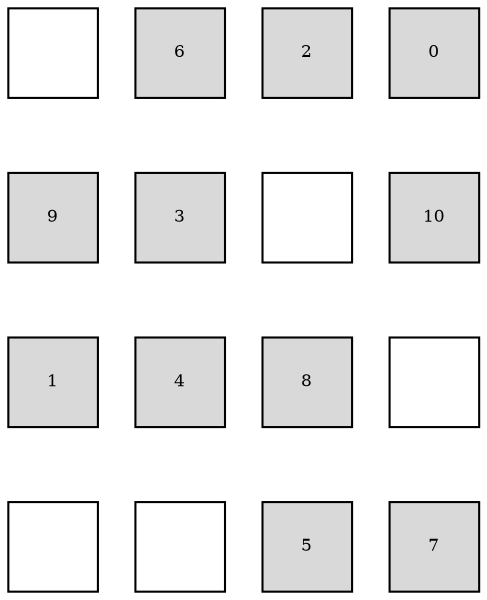 digraph layout{
 rankdir=TB;
 splines=ortho;
 node [style=filled shape=square fixedsize=true width=0.6];
0[label="", fontsize=8, fillcolor="#ffffff"];
1[label="6", fontsize=8, fillcolor="#d9d9d9"];
2[label="2", fontsize=8, fillcolor="#d9d9d9"];
3[label="0", fontsize=8, fillcolor="#d9d9d9"];
4[label="9", fontsize=8, fillcolor="#d9d9d9"];
5[label="3", fontsize=8, fillcolor="#d9d9d9"];
6[label="", fontsize=8, fillcolor="#ffffff"];
7[label="10", fontsize=8, fillcolor="#d9d9d9"];
8[label="1", fontsize=8, fillcolor="#d9d9d9"];
9[label="4", fontsize=8, fillcolor="#d9d9d9"];
10[label="8", fontsize=8, fillcolor="#d9d9d9"];
11[label="", fontsize=8, fillcolor="#ffffff"];
12[label="", fontsize=8, fillcolor="#ffffff"];
13[label="", fontsize=8, fillcolor="#ffffff"];
14[label="5", fontsize=8, fillcolor="#d9d9d9"];
15[label="7", fontsize=8, fillcolor="#d9d9d9"];
edge [constraint=true, style=invis];
0 -> 4 -> 8 -> 12;
1 -> 5 -> 9 -> 13;
2 -> 6 -> 10 -> 14;
3 -> 7 -> 11 -> 15;
rank = same {0 -> 1 -> 2 -> 3};
rank = same {4 -> 5 -> 6 -> 7};
rank = same {8 -> 9 -> 10 -> 11};
rank = same {12 -> 13 -> 14 -> 15};
}